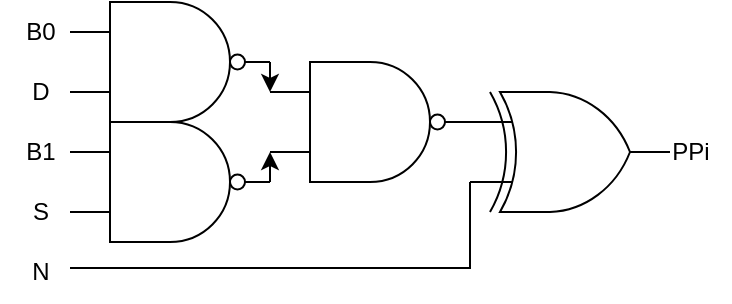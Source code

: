 <mxfile version="20.6.0" type="device"><diagram name="Page-1" id="7e0a89b8-554c-2b80-1dc8-d5c74ca68de4"><mxGraphModel dx="1178" dy="663" grid="1" gridSize="10" guides="1" tooltips="1" connect="1" arrows="1" fold="1" page="1" pageScale="1" pageWidth="1100" pageHeight="850" background="none" math="0" shadow="0"><root><mxCell id="0"/><mxCell id="1" parent="0"/><mxCell id="P1IK5I0sOapsiC0Q2fHe-34" style="edgeStyle=orthogonalEdgeStyle;rounded=0;orthogonalLoop=1;jettySize=auto;html=1;exitX=1;exitY=0.5;exitDx=0;exitDy=0;exitPerimeter=0;entryX=0;entryY=0.25;entryDx=0;entryDy=0;entryPerimeter=0;" edge="1" parent="1" source="P1IK5I0sOapsiC0Q2fHe-31" target="P1IK5I0sOapsiC0Q2fHe-33"><mxGeometry relative="1" as="geometry"/></mxCell><mxCell id="P1IK5I0sOapsiC0Q2fHe-31" value="" style="verticalLabelPosition=bottom;shadow=0;dashed=0;align=center;html=1;verticalAlign=top;shape=mxgraph.electrical.logic_gates.logic_gate;operation=and;negating=1;negSize=0.15;" vertex="1" parent="1"><mxGeometry x="450" y="390" width="100" height="60" as="geometry"/></mxCell><mxCell id="P1IK5I0sOapsiC0Q2fHe-36" style="edgeStyle=orthogonalEdgeStyle;rounded=0;orthogonalLoop=1;jettySize=auto;html=1;exitX=1;exitY=0.5;exitDx=0;exitDy=0;exitPerimeter=0;entryX=0;entryY=0.75;entryDx=0;entryDy=0;entryPerimeter=0;" edge="1" parent="1" source="P1IK5I0sOapsiC0Q2fHe-32" target="P1IK5I0sOapsiC0Q2fHe-33"><mxGeometry relative="1" as="geometry"/></mxCell><mxCell id="P1IK5I0sOapsiC0Q2fHe-32" value="" style="verticalLabelPosition=bottom;shadow=0;dashed=0;align=center;html=1;verticalAlign=top;shape=mxgraph.electrical.logic_gates.logic_gate;operation=and;negating=1;negSize=0.15;" vertex="1" parent="1"><mxGeometry x="450" y="450" width="100" height="60" as="geometry"/></mxCell><mxCell id="P1IK5I0sOapsiC0Q2fHe-33" value="" style="verticalLabelPosition=bottom;shadow=0;dashed=0;align=center;html=1;verticalAlign=top;shape=mxgraph.electrical.logic_gates.logic_gate;operation=and;negating=1;negSize=0.15;" vertex="1" parent="1"><mxGeometry x="550" y="420" width="100" height="60" as="geometry"/></mxCell><mxCell id="P1IK5I0sOapsiC0Q2fHe-37" value="" style="verticalLabelPosition=bottom;shadow=0;dashed=0;align=center;html=1;verticalAlign=top;shape=mxgraph.electrical.logic_gates.logic_gate;operation=xor;" vertex="1" parent="1"><mxGeometry x="650" y="435" width="100" height="60" as="geometry"/></mxCell><mxCell id="P1IK5I0sOapsiC0Q2fHe-40" value="N" style="text;html=1;align=center;verticalAlign=middle;resizable=0;points=[];autosize=1;strokeColor=none;fillColor=none;" vertex="1" parent="1"><mxGeometry x="420" y="510" width="30" height="30" as="geometry"/></mxCell><mxCell id="P1IK5I0sOapsiC0Q2fHe-41" value="" style="endArrow=none;html=1;rounded=0;entryX=0;entryY=0.75;entryDx=0;entryDy=0;entryPerimeter=0;edgeStyle=orthogonalEdgeStyle;" edge="1" parent="1" source="P1IK5I0sOapsiC0Q2fHe-40" target="P1IK5I0sOapsiC0Q2fHe-37"><mxGeometry width="50" height="50" relative="1" as="geometry"><mxPoint x="480" y="460" as="sourcePoint"/><mxPoint x="530" y="410" as="targetPoint"/><Array as="points"><mxPoint x="650" y="523"/></Array></mxGeometry></mxCell><mxCell id="P1IK5I0sOapsiC0Q2fHe-44" value="B0" style="text;html=1;align=center;verticalAlign=middle;resizable=0;points=[];autosize=1;strokeColor=none;fillColor=none;" vertex="1" parent="1"><mxGeometry x="415" y="390" width="40" height="30" as="geometry"/></mxCell><mxCell id="P1IK5I0sOapsiC0Q2fHe-46" value="D" style="text;html=1;align=center;verticalAlign=middle;resizable=0;points=[];autosize=1;strokeColor=none;fillColor=none;" vertex="1" parent="1"><mxGeometry x="420" y="420" width="30" height="30" as="geometry"/></mxCell><mxCell id="P1IK5I0sOapsiC0Q2fHe-47" value="B1" style="text;html=1;align=center;verticalAlign=middle;resizable=0;points=[];autosize=1;strokeColor=none;fillColor=none;" vertex="1" parent="1"><mxGeometry x="415" y="450" width="40" height="30" as="geometry"/></mxCell><mxCell id="P1IK5I0sOapsiC0Q2fHe-48" value="S" style="text;html=1;align=center;verticalAlign=middle;resizable=0;points=[];autosize=1;strokeColor=none;fillColor=none;" vertex="1" parent="1"><mxGeometry x="420" y="480" width="30" height="30" as="geometry"/></mxCell><mxCell id="P1IK5I0sOapsiC0Q2fHe-49" value="PPi" style="text;html=1;align=center;verticalAlign=middle;resizable=0;points=[];autosize=1;strokeColor=none;fillColor=none;" vertex="1" parent="1"><mxGeometry x="740" y="450" width="40" height="30" as="geometry"/></mxCell></root></mxGraphModel></diagram></mxfile>